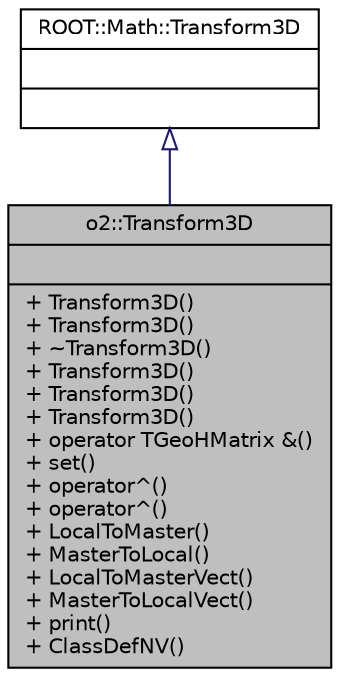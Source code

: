 digraph "o2::Transform3D"
{
 // INTERACTIVE_SVG=YES
  bgcolor="transparent";
  edge [fontname="Helvetica",fontsize="10",labelfontname="Helvetica",labelfontsize="10"];
  node [fontname="Helvetica",fontsize="10",shape=record];
  Node0 [label="{o2::Transform3D\n||+ Transform3D()\l+ Transform3D()\l+ ~Transform3D()\l+ Transform3D()\l+ Transform3D()\l+ Transform3D()\l+ operator TGeoHMatrix &()\l+ set()\l+ operator^()\l+ operator^()\l+ LocalToMaster()\l+ MasterToLocal()\l+ LocalToMasterVect()\l+ MasterToLocalVect()\l+ print()\l+ ClassDefNV()\l}",height=0.2,width=0.4,color="black", fillcolor="grey75", style="filled", fontcolor="black"];
  Node1 -> Node0 [dir="back",color="midnightblue",fontsize="10",style="solid",arrowtail="onormal",fontname="Helvetica"];
  Node1 [label="{ROOT::Math::Transform3D\n||}",height=0.2,width=0.4,color="black",URL="$d2/dfe/classROOT_1_1Math_1_1Transform3D.html"];
}
